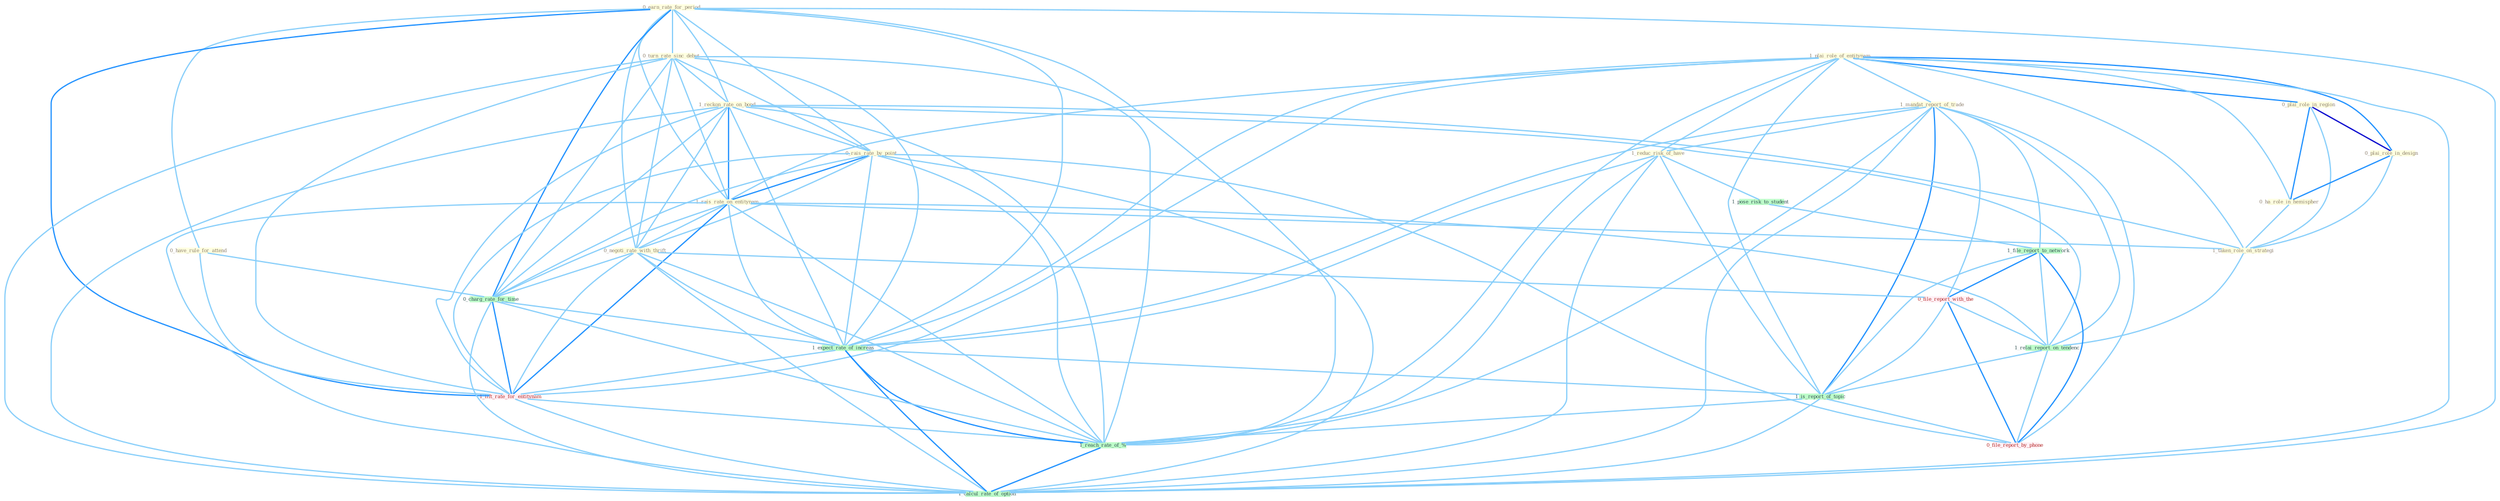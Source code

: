 Graph G{ 
    node
    [shape=polygon,style=filled,width=.5,height=.06,color="#BDFCC9",fixedsize=true,fontsize=4,
    fontcolor="#2f4f4f"];
    {node
    [color="#ffffe0", fontcolor="#8b7d6b"] "1_plai_role_of_entitynam " "1_mandat_report_of_trade " "0_plai_role_in_region " "0_earn_rate_for_period " "0_plai_role_in_design " "0_turn_rate_sinc_debut " "1_reckon_rate_on_bond " "0_have_rule_for_attend " "0_rais_rate_by_point " "0_ha_role_in_hemispher " "1_rais_rate_on_entitynam " "0_negoti_rate_with_thrift " "1_taken_role_on_strategi " "1_reduc_risk_of_have "}
{node [color="#fff0f5", fontcolor="#b22222"] "0_file_report_with_the " "1_lift_rate_for_entitynam " "0_file_report_by_phone "}
edge [color="#B0E2FF"];

	"1_plai_role_of_entitynam " -- "1_mandat_report_of_trade " [w="1", color="#87cefa" ];
	"1_plai_role_of_entitynam " -- "0_plai_role_in_region " [w="2", color="#1e90ff" , len=0.8];
	"1_plai_role_of_entitynam " -- "0_plai_role_in_design " [w="2", color="#1e90ff" , len=0.8];
	"1_plai_role_of_entitynam " -- "0_ha_role_in_hemispher " [w="1", color="#87cefa" ];
	"1_plai_role_of_entitynam " -- "1_rais_rate_on_entitynam " [w="1", color="#87cefa" ];
	"1_plai_role_of_entitynam " -- "1_taken_role_on_strategi " [w="1", color="#87cefa" ];
	"1_plai_role_of_entitynam " -- "1_reduc_risk_of_have " [w="1", color="#87cefa" ];
	"1_plai_role_of_entitynam " -- "1_expect_rate_of_increas " [w="1", color="#87cefa" ];
	"1_plai_role_of_entitynam " -- "1_lift_rate_for_entitynam " [w="1", color="#87cefa" ];
	"1_plai_role_of_entitynam " -- "1_is_report_of_topic " [w="1", color="#87cefa" ];
	"1_plai_role_of_entitynam " -- "1_reach_rate_of_% " [w="1", color="#87cefa" ];
	"1_plai_role_of_entitynam " -- "1_calcul_rate_of_option " [w="1", color="#87cefa" ];
	"1_mandat_report_of_trade " -- "1_reduc_risk_of_have " [w="1", color="#87cefa" ];
	"1_mandat_report_of_trade " -- "1_file_report_to_network " [w="1", color="#87cefa" ];
	"1_mandat_report_of_trade " -- "0_file_report_with_the " [w="1", color="#87cefa" ];
	"1_mandat_report_of_trade " -- "1_expect_rate_of_increas " [w="1", color="#87cefa" ];
	"1_mandat_report_of_trade " -- "1_relai_report_on_tendenc " [w="1", color="#87cefa" ];
	"1_mandat_report_of_trade " -- "1_is_report_of_topic " [w="2", color="#1e90ff" , len=0.8];
	"1_mandat_report_of_trade " -- "1_reach_rate_of_% " [w="1", color="#87cefa" ];
	"1_mandat_report_of_trade " -- "0_file_report_by_phone " [w="1", color="#87cefa" ];
	"1_mandat_report_of_trade " -- "1_calcul_rate_of_option " [w="1", color="#87cefa" ];
	"0_plai_role_in_region " -- "0_plai_role_in_design " [w="3", color="#0000cd" , len=0.6];
	"0_plai_role_in_region " -- "0_ha_role_in_hemispher " [w="2", color="#1e90ff" , len=0.8];
	"0_plai_role_in_region " -- "1_taken_role_on_strategi " [w="1", color="#87cefa" ];
	"0_earn_rate_for_period " -- "0_turn_rate_sinc_debut " [w="1", color="#87cefa" ];
	"0_earn_rate_for_period " -- "1_reckon_rate_on_bond " [w="1", color="#87cefa" ];
	"0_earn_rate_for_period " -- "0_have_rule_for_attend " [w="1", color="#87cefa" ];
	"0_earn_rate_for_period " -- "0_rais_rate_by_point " [w="1", color="#87cefa" ];
	"0_earn_rate_for_period " -- "1_rais_rate_on_entitynam " [w="1", color="#87cefa" ];
	"0_earn_rate_for_period " -- "0_negoti_rate_with_thrift " [w="1", color="#87cefa" ];
	"0_earn_rate_for_period " -- "0_charg_rate_for_time " [w="2", color="#1e90ff" , len=0.8];
	"0_earn_rate_for_period " -- "1_expect_rate_of_increas " [w="1", color="#87cefa" ];
	"0_earn_rate_for_period " -- "1_lift_rate_for_entitynam " [w="2", color="#1e90ff" , len=0.8];
	"0_earn_rate_for_period " -- "1_reach_rate_of_% " [w="1", color="#87cefa" ];
	"0_earn_rate_for_period " -- "1_calcul_rate_of_option " [w="1", color="#87cefa" ];
	"0_plai_role_in_design " -- "0_ha_role_in_hemispher " [w="2", color="#1e90ff" , len=0.8];
	"0_plai_role_in_design " -- "1_taken_role_on_strategi " [w="1", color="#87cefa" ];
	"0_turn_rate_sinc_debut " -- "1_reckon_rate_on_bond " [w="1", color="#87cefa" ];
	"0_turn_rate_sinc_debut " -- "0_rais_rate_by_point " [w="1", color="#87cefa" ];
	"0_turn_rate_sinc_debut " -- "1_rais_rate_on_entitynam " [w="1", color="#87cefa" ];
	"0_turn_rate_sinc_debut " -- "0_negoti_rate_with_thrift " [w="1", color="#87cefa" ];
	"0_turn_rate_sinc_debut " -- "0_charg_rate_for_time " [w="1", color="#87cefa" ];
	"0_turn_rate_sinc_debut " -- "1_expect_rate_of_increas " [w="1", color="#87cefa" ];
	"0_turn_rate_sinc_debut " -- "1_lift_rate_for_entitynam " [w="1", color="#87cefa" ];
	"0_turn_rate_sinc_debut " -- "1_reach_rate_of_% " [w="1", color="#87cefa" ];
	"0_turn_rate_sinc_debut " -- "1_calcul_rate_of_option " [w="1", color="#87cefa" ];
	"1_reckon_rate_on_bond " -- "0_rais_rate_by_point " [w="1", color="#87cefa" ];
	"1_reckon_rate_on_bond " -- "1_rais_rate_on_entitynam " [w="2", color="#1e90ff" , len=0.8];
	"1_reckon_rate_on_bond " -- "0_negoti_rate_with_thrift " [w="1", color="#87cefa" ];
	"1_reckon_rate_on_bond " -- "1_taken_role_on_strategi " [w="1", color="#87cefa" ];
	"1_reckon_rate_on_bond " -- "0_charg_rate_for_time " [w="1", color="#87cefa" ];
	"1_reckon_rate_on_bond " -- "1_expect_rate_of_increas " [w="1", color="#87cefa" ];
	"1_reckon_rate_on_bond " -- "1_relai_report_on_tendenc " [w="1", color="#87cefa" ];
	"1_reckon_rate_on_bond " -- "1_lift_rate_for_entitynam " [w="1", color="#87cefa" ];
	"1_reckon_rate_on_bond " -- "1_reach_rate_of_% " [w="1", color="#87cefa" ];
	"1_reckon_rate_on_bond " -- "1_calcul_rate_of_option " [w="1", color="#87cefa" ];
	"0_have_rule_for_attend " -- "0_charg_rate_for_time " [w="1", color="#87cefa" ];
	"0_have_rule_for_attend " -- "1_lift_rate_for_entitynam " [w="1", color="#87cefa" ];
	"0_rais_rate_by_point " -- "1_rais_rate_on_entitynam " [w="2", color="#1e90ff" , len=0.8];
	"0_rais_rate_by_point " -- "0_negoti_rate_with_thrift " [w="1", color="#87cefa" ];
	"0_rais_rate_by_point " -- "0_charg_rate_for_time " [w="1", color="#87cefa" ];
	"0_rais_rate_by_point " -- "1_expect_rate_of_increas " [w="1", color="#87cefa" ];
	"0_rais_rate_by_point " -- "1_lift_rate_for_entitynam " [w="1", color="#87cefa" ];
	"0_rais_rate_by_point " -- "1_reach_rate_of_% " [w="1", color="#87cefa" ];
	"0_rais_rate_by_point " -- "0_file_report_by_phone " [w="1", color="#87cefa" ];
	"0_rais_rate_by_point " -- "1_calcul_rate_of_option " [w="1", color="#87cefa" ];
	"0_ha_role_in_hemispher " -- "1_taken_role_on_strategi " [w="1", color="#87cefa" ];
	"1_rais_rate_on_entitynam " -- "0_negoti_rate_with_thrift " [w="1", color="#87cefa" ];
	"1_rais_rate_on_entitynam " -- "1_taken_role_on_strategi " [w="1", color="#87cefa" ];
	"1_rais_rate_on_entitynam " -- "0_charg_rate_for_time " [w="1", color="#87cefa" ];
	"1_rais_rate_on_entitynam " -- "1_expect_rate_of_increas " [w="1", color="#87cefa" ];
	"1_rais_rate_on_entitynam " -- "1_relai_report_on_tendenc " [w="1", color="#87cefa" ];
	"1_rais_rate_on_entitynam " -- "1_lift_rate_for_entitynam " [w="2", color="#1e90ff" , len=0.8];
	"1_rais_rate_on_entitynam " -- "1_reach_rate_of_% " [w="1", color="#87cefa" ];
	"1_rais_rate_on_entitynam " -- "1_calcul_rate_of_option " [w="1", color="#87cefa" ];
	"0_negoti_rate_with_thrift " -- "0_file_report_with_the " [w="1", color="#87cefa" ];
	"0_negoti_rate_with_thrift " -- "0_charg_rate_for_time " [w="1", color="#87cefa" ];
	"0_negoti_rate_with_thrift " -- "1_expect_rate_of_increas " [w="1", color="#87cefa" ];
	"0_negoti_rate_with_thrift " -- "1_lift_rate_for_entitynam " [w="1", color="#87cefa" ];
	"0_negoti_rate_with_thrift " -- "1_reach_rate_of_% " [w="1", color="#87cefa" ];
	"0_negoti_rate_with_thrift " -- "1_calcul_rate_of_option " [w="1", color="#87cefa" ];
	"1_taken_role_on_strategi " -- "1_relai_report_on_tendenc " [w="1", color="#87cefa" ];
	"1_reduc_risk_of_have " -- "1_pose_risk_to_student " [w="1", color="#87cefa" ];
	"1_reduc_risk_of_have " -- "1_expect_rate_of_increas " [w="1", color="#87cefa" ];
	"1_reduc_risk_of_have " -- "1_is_report_of_topic " [w="1", color="#87cefa" ];
	"1_reduc_risk_of_have " -- "1_reach_rate_of_% " [w="1", color="#87cefa" ];
	"1_reduc_risk_of_have " -- "1_calcul_rate_of_option " [w="1", color="#87cefa" ];
	"1_pose_risk_to_student " -- "1_file_report_to_network " [w="1", color="#87cefa" ];
	"1_file_report_to_network " -- "0_file_report_with_the " [w="2", color="#1e90ff" , len=0.8];
	"1_file_report_to_network " -- "1_relai_report_on_tendenc " [w="1", color="#87cefa" ];
	"1_file_report_to_network " -- "1_is_report_of_topic " [w="1", color="#87cefa" ];
	"1_file_report_to_network " -- "0_file_report_by_phone " [w="2", color="#1e90ff" , len=0.8];
	"0_file_report_with_the " -- "1_relai_report_on_tendenc " [w="1", color="#87cefa" ];
	"0_file_report_with_the " -- "1_is_report_of_topic " [w="1", color="#87cefa" ];
	"0_file_report_with_the " -- "0_file_report_by_phone " [w="2", color="#1e90ff" , len=0.8];
	"0_charg_rate_for_time " -- "1_expect_rate_of_increas " [w="1", color="#87cefa" ];
	"0_charg_rate_for_time " -- "1_lift_rate_for_entitynam " [w="2", color="#1e90ff" , len=0.8];
	"0_charg_rate_for_time " -- "1_reach_rate_of_% " [w="1", color="#87cefa" ];
	"0_charg_rate_for_time " -- "1_calcul_rate_of_option " [w="1", color="#87cefa" ];
	"1_expect_rate_of_increas " -- "1_lift_rate_for_entitynam " [w="1", color="#87cefa" ];
	"1_expect_rate_of_increas " -- "1_is_report_of_topic " [w="1", color="#87cefa" ];
	"1_expect_rate_of_increas " -- "1_reach_rate_of_% " [w="2", color="#1e90ff" , len=0.8];
	"1_expect_rate_of_increas " -- "1_calcul_rate_of_option " [w="2", color="#1e90ff" , len=0.8];
	"1_relai_report_on_tendenc " -- "1_is_report_of_topic " [w="1", color="#87cefa" ];
	"1_relai_report_on_tendenc " -- "0_file_report_by_phone " [w="1", color="#87cefa" ];
	"1_lift_rate_for_entitynam " -- "1_reach_rate_of_% " [w="1", color="#87cefa" ];
	"1_lift_rate_for_entitynam " -- "1_calcul_rate_of_option " [w="1", color="#87cefa" ];
	"1_is_report_of_topic " -- "1_reach_rate_of_% " [w="1", color="#87cefa" ];
	"1_is_report_of_topic " -- "0_file_report_by_phone " [w="1", color="#87cefa" ];
	"1_is_report_of_topic " -- "1_calcul_rate_of_option " [w="1", color="#87cefa" ];
	"1_reach_rate_of_% " -- "1_calcul_rate_of_option " [w="2", color="#1e90ff" , len=0.8];
}